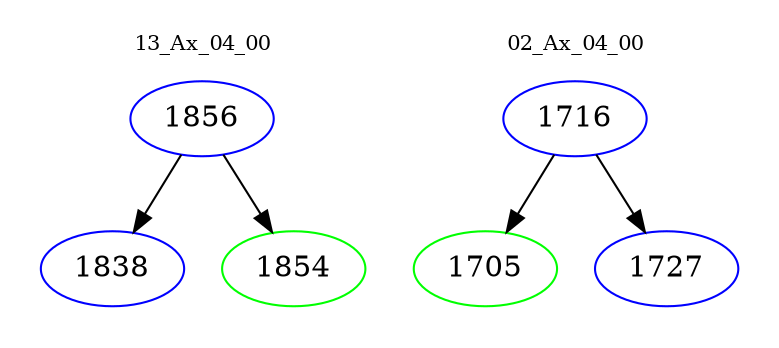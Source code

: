 digraph{
subgraph cluster_0 {
color = white
label = "13_Ax_04_00";
fontsize=10;
T0_1856 [label="1856", color="blue"]
T0_1856 -> T0_1838 [color="black"]
T0_1838 [label="1838", color="blue"]
T0_1856 -> T0_1854 [color="black"]
T0_1854 [label="1854", color="green"]
}
subgraph cluster_1 {
color = white
label = "02_Ax_04_00";
fontsize=10;
T1_1716 [label="1716", color="blue"]
T1_1716 -> T1_1705 [color="black"]
T1_1705 [label="1705", color="green"]
T1_1716 -> T1_1727 [color="black"]
T1_1727 [label="1727", color="blue"]
}
}
